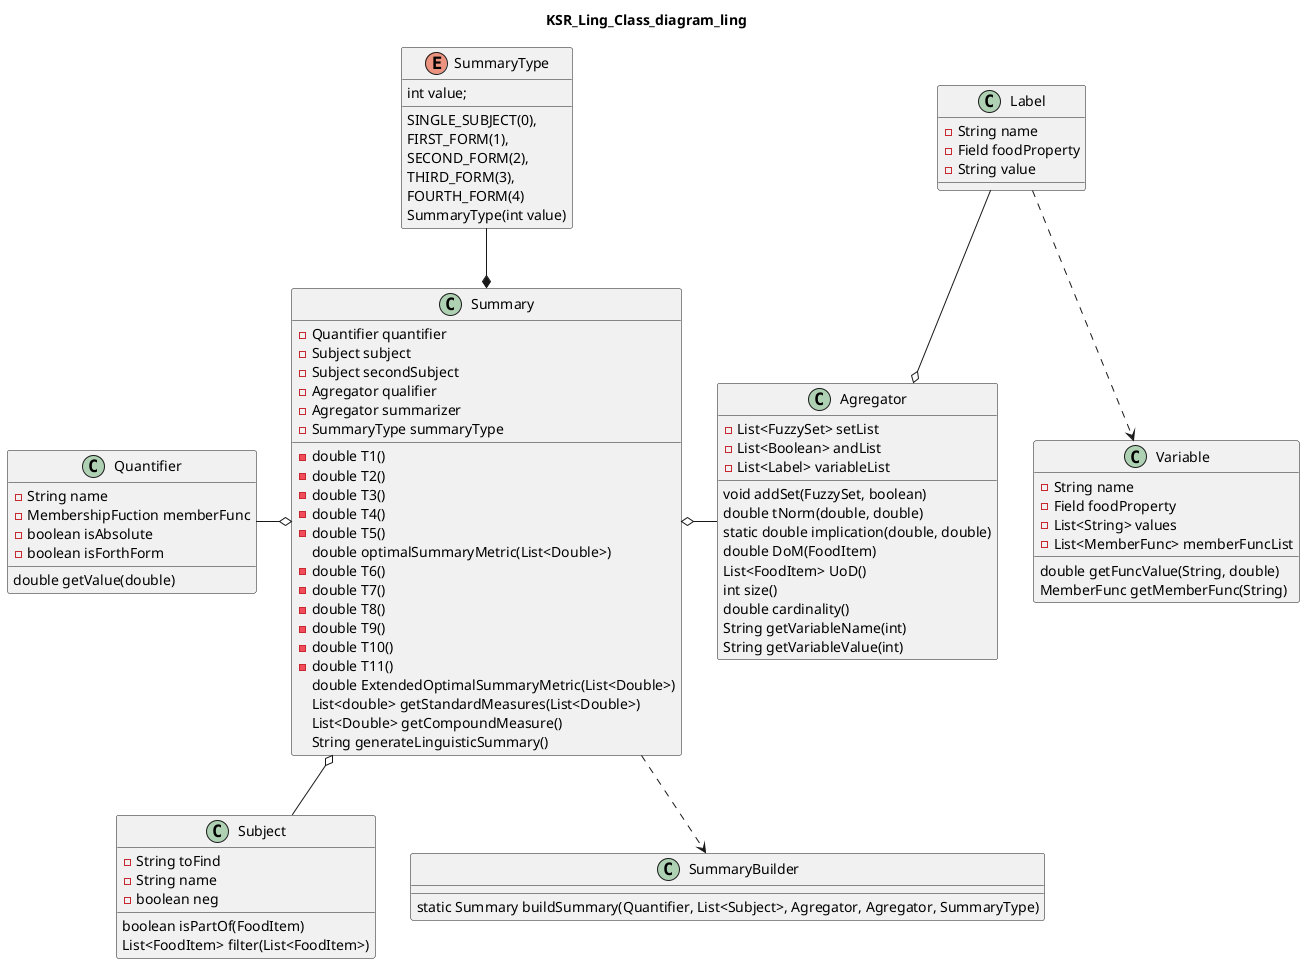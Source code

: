 @startuml
title KSR_Ling_Class_diagram_ling

class Agregator{
    - List<FuzzySet> setList
    - List<Boolean> andList
    - List<Label> variableList

    void addSet(FuzzySet, boolean)
    double tNorm(double, double)
    static double implication(double, double)
    double DoM(FoodItem)
    List<FoodItem> UoD()
    int size()
    double cardinality()
    String getVariableName(int)
    String getVariableValue(int)
}

class Quantifier{
    - String name
    - MembershipFuction memberFunc
    - boolean isAbsolute
    - boolean isForthForm

    double getValue(double)
}

class Subject{
    - String toFind
    - String name
    - boolean neg

    boolean isPartOf(FoodItem)
    List<FoodItem> filter(List<FoodItem>)
}

class Summary{
    - Quantifier quantifier
    - Subject subject
    - Subject secondSubject
    - Agregator qualifier
    - Agregator summarizer
    - SummaryType summaryType

    - double T1()
    - double T2()
    - double T3()
    - double T4()
    - double T5()
    double optimalSummaryMetric(List<Double>)
    - double T6()
    - double T7()
    - double T8()
    - double T9()
    - double T10()
    - double T11()
    double ExtendedOptimalSummaryMetric(List<Double>)
    List<double> getStandardMeasures(List<Double>)
    List<Double> getCompoundMeasure()
    String generateLinguisticSummary()

}


class SummaryBuilder{
    static Summary buildSummary(Quantifier, List<Subject>, Agregator, Agregator, SummaryType)
}

enum SummaryType {
    SINGLE_SUBJECT(0),
    FIRST_FORM(1),
    SECOND_FORM(2),
    THIRD_FORM(3),
    FOURTH_FORM(4)

    int value;

    SummaryType(int value)
}

class Variable{
    - String name
    - Field foodProperty
    - List<String> values
    - List<MemberFunc> memberFuncList

    double getFuncValue(String, double)
    MemberFunc getMemberFunc(String)
}

class Label{
    - String name
    - Field foodProperty
    - String value
}

Summary *-u- SummaryType
Summary o-l- Quantifier
Summary o-- Subject
Summary o-r- Agregator
Summary .d.> SummaryBuilder
Label ..> Variable
Label --o Agregator